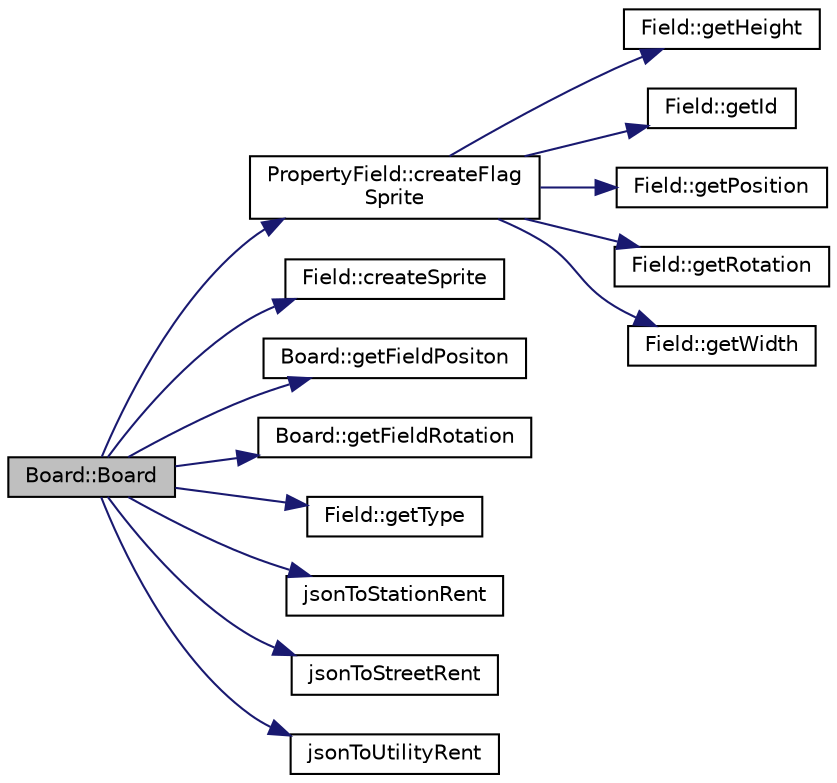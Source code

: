 digraph "Board::Board"
{
 // LATEX_PDF_SIZE
  edge [fontname="Helvetica",fontsize="10",labelfontname="Helvetica",labelfontsize="10"];
  node [fontname="Helvetica",fontsize="10",shape=record];
  rankdir="LR";
  Node1 [label="Board::Board",height=0.2,width=0.4,color="black", fillcolor="grey75", style="filled", fontcolor="black",tooltip=" "];
  Node1 -> Node2 [color="midnightblue",fontsize="10",style="solid",fontname="Helvetica"];
  Node2 [label="PropertyField::createFlag\lSprite",height=0.2,width=0.4,color="black", fillcolor="white", style="filled",URL="$class_property_field.html#a3323e39ff44b4d61c5b6f77e7da17f99",tooltip=" "];
  Node2 -> Node3 [color="midnightblue",fontsize="10",style="solid",fontname="Helvetica"];
  Node3 [label="Field::getHeight",height=0.2,width=0.4,color="black", fillcolor="white", style="filled",URL="$class_field.html#a24552dc1bcb1f574ce8db0761c33790a",tooltip=" "];
  Node2 -> Node4 [color="midnightblue",fontsize="10",style="solid",fontname="Helvetica"];
  Node4 [label="Field::getId",height=0.2,width=0.4,color="black", fillcolor="white", style="filled",URL="$class_field.html#aa3ea436b800a8078f04be2678c42f7c0",tooltip=" "];
  Node2 -> Node5 [color="midnightblue",fontsize="10",style="solid",fontname="Helvetica"];
  Node5 [label="Field::getPosition",height=0.2,width=0.4,color="black", fillcolor="white", style="filled",URL="$class_field.html#a8b6e4fc0827f44e90449d6ad9a62dafd",tooltip=" "];
  Node2 -> Node6 [color="midnightblue",fontsize="10",style="solid",fontname="Helvetica"];
  Node6 [label="Field::getRotation",height=0.2,width=0.4,color="black", fillcolor="white", style="filled",URL="$class_field.html#a646e28cf7899eb73bd120e7e7f936633",tooltip=" "];
  Node2 -> Node7 [color="midnightblue",fontsize="10",style="solid",fontname="Helvetica"];
  Node7 [label="Field::getWidth",height=0.2,width=0.4,color="black", fillcolor="white", style="filled",URL="$class_field.html#ad5706e4c154214fe43db7ecc7a6b74ca",tooltip=" "];
  Node1 -> Node8 [color="midnightblue",fontsize="10",style="solid",fontname="Helvetica"];
  Node8 [label="Field::createSprite",height=0.2,width=0.4,color="black", fillcolor="white", style="filled",URL="$class_field.html#aba57b17e88be43f271fbcb85822a56c3",tooltip=" "];
  Node1 -> Node9 [color="midnightblue",fontsize="10",style="solid",fontname="Helvetica"];
  Node9 [label="Board::getFieldPositon",height=0.2,width=0.4,color="black", fillcolor="white", style="filled",URL="$class_board.html#a2b73746e47152ecea46f7a03d58ea3e8",tooltip=" "];
  Node1 -> Node10 [color="midnightblue",fontsize="10",style="solid",fontname="Helvetica"];
  Node10 [label="Board::getFieldRotation",height=0.2,width=0.4,color="black", fillcolor="white", style="filled",URL="$class_board.html#a7ae5ceb0363e2d0bf1520108074c9485",tooltip=" "];
  Node1 -> Node11 [color="midnightblue",fontsize="10",style="solid",fontname="Helvetica"];
  Node11 [label="Field::getType",height=0.2,width=0.4,color="black", fillcolor="white", style="filled",URL="$class_field.html#a3c5261dc7fc032dd06268d3c94028d73",tooltip=" "];
  Node1 -> Node12 [color="midnightblue",fontsize="10",style="solid",fontname="Helvetica"];
  Node12 [label="jsonToStationRent",height=0.2,width=0.4,color="black", fillcolor="white", style="filled",URL="$_board_8cc.html#ad42d602c22869eaeb607bcce29881af1",tooltip=" "];
  Node1 -> Node13 [color="midnightblue",fontsize="10",style="solid",fontname="Helvetica"];
  Node13 [label="jsonToStreetRent",height=0.2,width=0.4,color="black", fillcolor="white", style="filled",URL="$_board_8cc.html#a92671e84f9d38a1f5a64ef20ad23ec39",tooltip=" "];
  Node1 -> Node14 [color="midnightblue",fontsize="10",style="solid",fontname="Helvetica"];
  Node14 [label="jsonToUtilityRent",height=0.2,width=0.4,color="black", fillcolor="white", style="filled",URL="$_board_8cc.html#a9f51f2d21bf4f1468f4481d2b6cf20a6",tooltip=" "];
}
